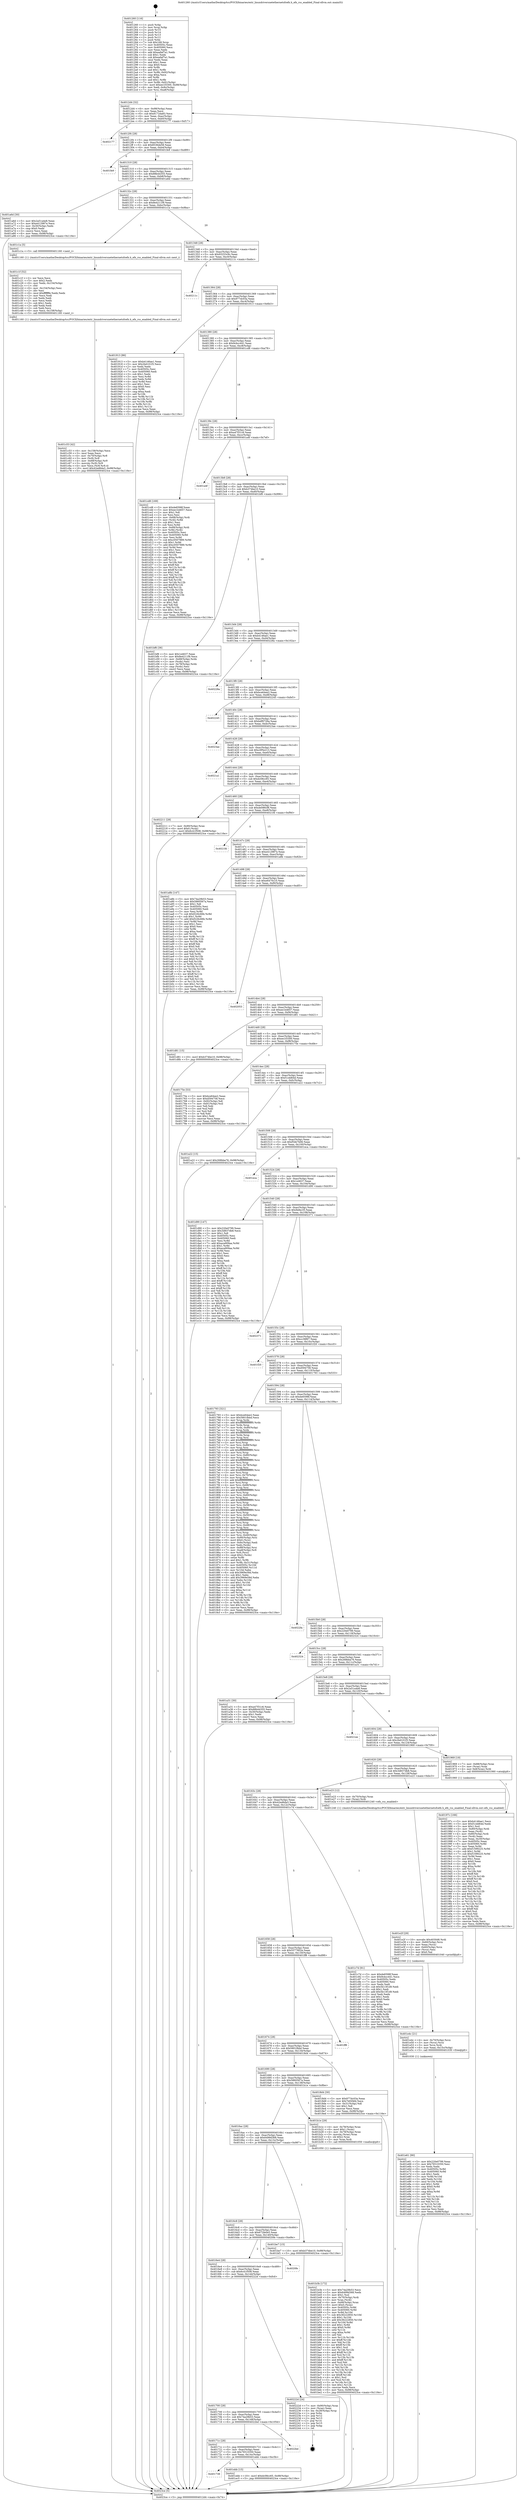 digraph "0x401260" {
  label = "0x401260 (/mnt/c/Users/mathe/Desktop/tcc/POCII/binaries/extr_linuxdriversnetethernetsfcefx.h_efx_rss_enabled_Final-ollvm.out::main(0))"
  labelloc = "t"
  node[shape=record]

  Entry [label="",width=0.3,height=0.3,shape=circle,fillcolor=black,style=filled]
  "0x4012d4" [label="{
     0x4012d4 [32]\l
     | [instrs]\l
     &nbsp;&nbsp;0x4012d4 \<+6\>: mov -0x98(%rbp),%eax\l
     &nbsp;&nbsp;0x4012da \<+2\>: mov %eax,%ecx\l
     &nbsp;&nbsp;0x4012dc \<+6\>: sub $0x8172da83,%ecx\l
     &nbsp;&nbsp;0x4012e2 \<+6\>: mov %eax,-0xac(%rbp)\l
     &nbsp;&nbsp;0x4012e8 \<+6\>: mov %ecx,-0xb0(%rbp)\l
     &nbsp;&nbsp;0x4012ee \<+6\>: je 0000000000402177 \<main+0xf17\>\l
  }"]
  "0x402177" [label="{
     0x402177\l
  }", style=dashed]
  "0x4012f4" [label="{
     0x4012f4 [28]\l
     | [instrs]\l
     &nbsp;&nbsp;0x4012f4 \<+5\>: jmp 00000000004012f9 \<main+0x99\>\l
     &nbsp;&nbsp;0x4012f9 \<+6\>: mov -0xac(%rbp),%eax\l
     &nbsp;&nbsp;0x4012ff \<+5\>: sub $0x8536de58,%eax\l
     &nbsp;&nbsp;0x401304 \<+6\>: mov %eax,-0xb4(%rbp)\l
     &nbsp;&nbsp;0x40130a \<+6\>: je 0000000000401fe9 \<main+0xd89\>\l
  }"]
  Exit [label="",width=0.3,height=0.3,shape=circle,fillcolor=black,style=filled,peripheries=2]
  "0x401fe9" [label="{
     0x401fe9\l
  }", style=dashed]
  "0x401310" [label="{
     0x401310 [28]\l
     | [instrs]\l
     &nbsp;&nbsp;0x401310 \<+5\>: jmp 0000000000401315 \<main+0xb5\>\l
     &nbsp;&nbsp;0x401315 \<+6\>: mov -0xac(%rbp),%eax\l
     &nbsp;&nbsp;0x40131b \<+5\>: sub $0x88b44355,%eax\l
     &nbsp;&nbsp;0x401320 \<+6\>: mov %eax,-0xb8(%rbp)\l
     &nbsp;&nbsp;0x401326 \<+6\>: je 0000000000401a6d \<main+0x80d\>\l
  }"]
  "0x401738" [label="{
     0x401738\l
  }", style=dashed]
  "0x401a6d" [label="{
     0x401a6d [30]\l
     | [instrs]\l
     &nbsp;&nbsp;0x401a6d \<+5\>: mov $0x2a51a4e8,%eax\l
     &nbsp;&nbsp;0x401a72 \<+5\>: mov $0xe412987e,%ecx\l
     &nbsp;&nbsp;0x401a77 \<+3\>: mov -0x30(%rbp),%edx\l
     &nbsp;&nbsp;0x401a7a \<+3\>: cmp $0x0,%edx\l
     &nbsp;&nbsp;0x401a7d \<+3\>: cmove %ecx,%eax\l
     &nbsp;&nbsp;0x401a80 \<+6\>: mov %eax,-0x98(%rbp)\l
     &nbsp;&nbsp;0x401a86 \<+5\>: jmp 00000000004023ce \<main+0x116e\>\l
  }"]
  "0x40132c" [label="{
     0x40132c [28]\l
     | [instrs]\l
     &nbsp;&nbsp;0x40132c \<+5\>: jmp 0000000000401331 \<main+0xd1\>\l
     &nbsp;&nbsp;0x401331 \<+6\>: mov -0xac(%rbp),%eax\l
     &nbsp;&nbsp;0x401337 \<+5\>: sub $0x8e4211f9,%eax\l
     &nbsp;&nbsp;0x40133c \<+6\>: mov %eax,-0xbc(%rbp)\l
     &nbsp;&nbsp;0x401342 \<+6\>: je 0000000000401c1a \<main+0x9ba\>\l
  }"]
  "0x401ebb" [label="{
     0x401ebb [15]\l
     | [instrs]\l
     &nbsp;&nbsp;0x401ebb \<+10\>: movl $0xdc08cc65,-0x98(%rbp)\l
     &nbsp;&nbsp;0x401ec5 \<+5\>: jmp 00000000004023ce \<main+0x116e\>\l
  }"]
  "0x401c1a" [label="{
     0x401c1a [5]\l
     | [instrs]\l
     &nbsp;&nbsp;0x401c1a \<+5\>: call 0000000000401160 \<next_i\>\l
     | [calls]\l
     &nbsp;&nbsp;0x401160 \{1\} (/mnt/c/Users/mathe/Desktop/tcc/POCII/binaries/extr_linuxdriversnetethernetsfcefx.h_efx_rss_enabled_Final-ollvm.out::next_i)\l
  }"]
  "0x401348" [label="{
     0x401348 [28]\l
     | [instrs]\l
     &nbsp;&nbsp;0x401348 \<+5\>: jmp 000000000040134d \<main+0xed\>\l
     &nbsp;&nbsp;0x40134d \<+6\>: mov -0xac(%rbp),%eax\l
     &nbsp;&nbsp;0x401353 \<+5\>: sub $0x93253c9c,%eax\l
     &nbsp;&nbsp;0x401358 \<+6\>: mov %eax,-0xc0(%rbp)\l
     &nbsp;&nbsp;0x40135e \<+6\>: je 000000000040211c \<main+0xebc\>\l
  }"]
  "0x40171c" [label="{
     0x40171c [28]\l
     | [instrs]\l
     &nbsp;&nbsp;0x40171c \<+5\>: jmp 0000000000401721 \<main+0x4c1\>\l
     &nbsp;&nbsp;0x401721 \<+6\>: mov -0xac(%rbp),%eax\l
     &nbsp;&nbsp;0x401727 \<+5\>: sub $0x76510350,%eax\l
     &nbsp;&nbsp;0x40172c \<+6\>: mov %eax,-0x14c(%rbp)\l
     &nbsp;&nbsp;0x401732 \<+6\>: je 0000000000401ebb \<main+0xc5b\>\l
  }"]
  "0x40211c" [label="{
     0x40211c\l
  }", style=dashed]
  "0x401364" [label="{
     0x401364 [28]\l
     | [instrs]\l
     &nbsp;&nbsp;0x401364 \<+5\>: jmp 0000000000401369 \<main+0x109\>\l
     &nbsp;&nbsp;0x401369 \<+6\>: mov -0xac(%rbp),%eax\l
     &nbsp;&nbsp;0x40136f \<+5\>: sub $0x977dc03a,%eax\l
     &nbsp;&nbsp;0x401374 \<+6\>: mov %eax,-0xc4(%rbp)\l
     &nbsp;&nbsp;0x40137a \<+6\>: je 0000000000401913 \<main+0x6b3\>\l
  }"]
  "0x4022bd" [label="{
     0x4022bd\l
  }", style=dashed]
  "0x401913" [label="{
     0x401913 [86]\l
     | [instrs]\l
     &nbsp;&nbsp;0x401913 \<+5\>: mov $0xb4146ae1,%eax\l
     &nbsp;&nbsp;0x401918 \<+5\>: mov $0x2bd101f3,%ecx\l
     &nbsp;&nbsp;0x40191d \<+2\>: xor %edx,%edx\l
     &nbsp;&nbsp;0x40191f \<+7\>: mov 0x40505c,%esi\l
     &nbsp;&nbsp;0x401926 \<+7\>: mov 0x405060,%edi\l
     &nbsp;&nbsp;0x40192d \<+3\>: sub $0x1,%edx\l
     &nbsp;&nbsp;0x401930 \<+3\>: mov %esi,%r8d\l
     &nbsp;&nbsp;0x401933 \<+3\>: add %edx,%r8d\l
     &nbsp;&nbsp;0x401936 \<+4\>: imul %r8d,%esi\l
     &nbsp;&nbsp;0x40193a \<+3\>: and $0x1,%esi\l
     &nbsp;&nbsp;0x40193d \<+3\>: cmp $0x0,%esi\l
     &nbsp;&nbsp;0x401940 \<+4\>: sete %r9b\l
     &nbsp;&nbsp;0x401944 \<+3\>: cmp $0xa,%edi\l
     &nbsp;&nbsp;0x401947 \<+4\>: setl %r10b\l
     &nbsp;&nbsp;0x40194b \<+3\>: mov %r9b,%r11b\l
     &nbsp;&nbsp;0x40194e \<+3\>: and %r10b,%r11b\l
     &nbsp;&nbsp;0x401951 \<+3\>: xor %r10b,%r9b\l
     &nbsp;&nbsp;0x401954 \<+3\>: or %r9b,%r11b\l
     &nbsp;&nbsp;0x401957 \<+4\>: test $0x1,%r11b\l
     &nbsp;&nbsp;0x40195b \<+3\>: cmovne %ecx,%eax\l
     &nbsp;&nbsp;0x40195e \<+6\>: mov %eax,-0x98(%rbp)\l
     &nbsp;&nbsp;0x401964 \<+5\>: jmp 00000000004023ce \<main+0x116e\>\l
  }"]
  "0x401380" [label="{
     0x401380 [28]\l
     | [instrs]\l
     &nbsp;&nbsp;0x401380 \<+5\>: jmp 0000000000401385 \<main+0x125\>\l
     &nbsp;&nbsp;0x401385 \<+6\>: mov -0xac(%rbp),%eax\l
     &nbsp;&nbsp;0x40138b \<+5\>: sub $0x9cbcc441,%eax\l
     &nbsp;&nbsp;0x401390 \<+6\>: mov %eax,-0xc8(%rbp)\l
     &nbsp;&nbsp;0x401396 \<+6\>: je 0000000000401cd8 \<main+0xa78\>\l
  }"]
  "0x401700" [label="{
     0x401700 [28]\l
     | [instrs]\l
     &nbsp;&nbsp;0x401700 \<+5\>: jmp 0000000000401705 \<main+0x4a5\>\l
     &nbsp;&nbsp;0x401705 \<+6\>: mov -0xac(%rbp),%eax\l
     &nbsp;&nbsp;0x40170b \<+5\>: sub $0x74a29b53,%eax\l
     &nbsp;&nbsp;0x401710 \<+6\>: mov %eax,-0x148(%rbp)\l
     &nbsp;&nbsp;0x401716 \<+6\>: je 00000000004022bd \<main+0x105d\>\l
  }"]
  "0x401cd8" [label="{
     0x401cd8 [169]\l
     | [instrs]\l
     &nbsp;&nbsp;0x401cd8 \<+5\>: mov $0xde6598f,%eax\l
     &nbsp;&nbsp;0x401cdd \<+5\>: mov $0xee1b4657,%ecx\l
     &nbsp;&nbsp;0x401ce2 \<+2\>: mov $0x1,%dl\l
     &nbsp;&nbsp;0x401ce4 \<+2\>: xor %esi,%esi\l
     &nbsp;&nbsp;0x401ce6 \<+4\>: mov -0x68(%rbp),%rdi\l
     &nbsp;&nbsp;0x401cea \<+3\>: mov (%rdi),%r8d\l
     &nbsp;&nbsp;0x401ced \<+3\>: sub $0x1,%esi\l
     &nbsp;&nbsp;0x401cf0 \<+3\>: sub %esi,%r8d\l
     &nbsp;&nbsp;0x401cf3 \<+4\>: mov -0x68(%rbp),%rdi\l
     &nbsp;&nbsp;0x401cf7 \<+3\>: mov %r8d,(%rdi)\l
     &nbsp;&nbsp;0x401cfa \<+7\>: mov 0x40505c,%esi\l
     &nbsp;&nbsp;0x401d01 \<+8\>: mov 0x405060,%r8d\l
     &nbsp;&nbsp;0x401d09 \<+3\>: mov %esi,%r9d\l
     &nbsp;&nbsp;0x401d0c \<+7\>: sub $0xc0507889,%r9d\l
     &nbsp;&nbsp;0x401d13 \<+4\>: sub $0x1,%r9d\l
     &nbsp;&nbsp;0x401d17 \<+7\>: add $0xc0507889,%r9d\l
     &nbsp;&nbsp;0x401d1e \<+4\>: imul %r9d,%esi\l
     &nbsp;&nbsp;0x401d22 \<+3\>: and $0x1,%esi\l
     &nbsp;&nbsp;0x401d25 \<+3\>: cmp $0x0,%esi\l
     &nbsp;&nbsp;0x401d28 \<+4\>: sete %r10b\l
     &nbsp;&nbsp;0x401d2c \<+4\>: cmp $0xa,%r8d\l
     &nbsp;&nbsp;0x401d30 \<+4\>: setl %r11b\l
     &nbsp;&nbsp;0x401d34 \<+3\>: mov %r10b,%bl\l
     &nbsp;&nbsp;0x401d37 \<+3\>: xor $0xff,%bl\l
     &nbsp;&nbsp;0x401d3a \<+3\>: mov %r11b,%r14b\l
     &nbsp;&nbsp;0x401d3d \<+4\>: xor $0xff,%r14b\l
     &nbsp;&nbsp;0x401d41 \<+3\>: xor $0x1,%dl\l
     &nbsp;&nbsp;0x401d44 \<+3\>: mov %bl,%r15b\l
     &nbsp;&nbsp;0x401d47 \<+4\>: and $0xff,%r15b\l
     &nbsp;&nbsp;0x401d4b \<+3\>: and %dl,%r10b\l
     &nbsp;&nbsp;0x401d4e \<+3\>: mov %r14b,%r12b\l
     &nbsp;&nbsp;0x401d51 \<+4\>: and $0xff,%r12b\l
     &nbsp;&nbsp;0x401d55 \<+3\>: and %dl,%r11b\l
     &nbsp;&nbsp;0x401d58 \<+3\>: or %r10b,%r15b\l
     &nbsp;&nbsp;0x401d5b \<+3\>: or %r11b,%r12b\l
     &nbsp;&nbsp;0x401d5e \<+3\>: xor %r12b,%r15b\l
     &nbsp;&nbsp;0x401d61 \<+3\>: or %r14b,%bl\l
     &nbsp;&nbsp;0x401d64 \<+3\>: xor $0xff,%bl\l
     &nbsp;&nbsp;0x401d67 \<+3\>: or $0x1,%dl\l
     &nbsp;&nbsp;0x401d6a \<+2\>: and %dl,%bl\l
     &nbsp;&nbsp;0x401d6c \<+3\>: or %bl,%r15b\l
     &nbsp;&nbsp;0x401d6f \<+4\>: test $0x1,%r15b\l
     &nbsp;&nbsp;0x401d73 \<+3\>: cmovne %ecx,%eax\l
     &nbsp;&nbsp;0x401d76 \<+6\>: mov %eax,-0x98(%rbp)\l
     &nbsp;&nbsp;0x401d7c \<+5\>: jmp 00000000004023ce \<main+0x116e\>\l
  }"]
  "0x40139c" [label="{
     0x40139c [28]\l
     | [instrs]\l
     &nbsp;&nbsp;0x40139c \<+5\>: jmp 00000000004013a1 \<main+0x141\>\l
     &nbsp;&nbsp;0x4013a1 \<+6\>: mov -0xac(%rbp),%eax\l
     &nbsp;&nbsp;0x4013a7 \<+5\>: sub $0xa47f31c6,%eax\l
     &nbsp;&nbsp;0x4013ac \<+6\>: mov %eax,-0xcc(%rbp)\l
     &nbsp;&nbsp;0x4013b2 \<+6\>: je 0000000000401a4f \<main+0x7ef\>\l
  }"]
  "0x40222d" [label="{
     0x40222d [24]\l
     | [instrs]\l
     &nbsp;&nbsp;0x40222d \<+7\>: mov -0x90(%rbp),%rax\l
     &nbsp;&nbsp;0x402234 \<+2\>: mov (%rax),%eax\l
     &nbsp;&nbsp;0x402236 \<+4\>: lea -0x28(%rbp),%rsp\l
     &nbsp;&nbsp;0x40223a \<+1\>: pop %rbx\l
     &nbsp;&nbsp;0x40223b \<+2\>: pop %r12\l
     &nbsp;&nbsp;0x40223d \<+2\>: pop %r13\l
     &nbsp;&nbsp;0x40223f \<+2\>: pop %r14\l
     &nbsp;&nbsp;0x402241 \<+2\>: pop %r15\l
     &nbsp;&nbsp;0x402243 \<+1\>: pop %rbp\l
     &nbsp;&nbsp;0x402244 \<+1\>: ret\l
  }"]
  "0x401a4f" [label="{
     0x401a4f\l
  }", style=dashed]
  "0x4013b8" [label="{
     0x4013b8 [28]\l
     | [instrs]\l
     &nbsp;&nbsp;0x4013b8 \<+5\>: jmp 00000000004013bd \<main+0x15d\>\l
     &nbsp;&nbsp;0x4013bd \<+6\>: mov -0xac(%rbp),%eax\l
     &nbsp;&nbsp;0x4013c3 \<+5\>: sub $0xb374be10,%eax\l
     &nbsp;&nbsp;0x4013c8 \<+6\>: mov %eax,-0xd0(%rbp)\l
     &nbsp;&nbsp;0x4013ce \<+6\>: je 0000000000401bf6 \<main+0x996\>\l
  }"]
  "0x4016e4" [label="{
     0x4016e4 [28]\l
     | [instrs]\l
     &nbsp;&nbsp;0x4016e4 \<+5\>: jmp 00000000004016e9 \<main+0x489\>\l
     &nbsp;&nbsp;0x4016e9 \<+6\>: mov -0xac(%rbp),%eax\l
     &nbsp;&nbsp;0x4016ef \<+5\>: sub $0x6c41f508,%eax\l
     &nbsp;&nbsp;0x4016f4 \<+6\>: mov %eax,-0x144(%rbp)\l
     &nbsp;&nbsp;0x4016fa \<+6\>: je 000000000040222d \<main+0xfcd\>\l
  }"]
  "0x401bf6" [label="{
     0x401bf6 [36]\l
     | [instrs]\l
     &nbsp;&nbsp;0x401bf6 \<+5\>: mov $0x1e4637,%eax\l
     &nbsp;&nbsp;0x401bfb \<+5\>: mov $0x8e4211f9,%ecx\l
     &nbsp;&nbsp;0x401c00 \<+4\>: mov -0x68(%rbp),%rdx\l
     &nbsp;&nbsp;0x401c04 \<+2\>: mov (%rdx),%esi\l
     &nbsp;&nbsp;0x401c06 \<+4\>: mov -0x78(%rbp),%rdx\l
     &nbsp;&nbsp;0x401c0a \<+2\>: cmp (%rdx),%esi\l
     &nbsp;&nbsp;0x401c0c \<+3\>: cmovl %ecx,%eax\l
     &nbsp;&nbsp;0x401c0f \<+6\>: mov %eax,-0x98(%rbp)\l
     &nbsp;&nbsp;0x401c15 \<+5\>: jmp 00000000004023ce \<main+0x116e\>\l
  }"]
  "0x4013d4" [label="{
     0x4013d4 [28]\l
     | [instrs]\l
     &nbsp;&nbsp;0x4013d4 \<+5\>: jmp 00000000004013d9 \<main+0x179\>\l
     &nbsp;&nbsp;0x4013d9 \<+6\>: mov -0xac(%rbp),%eax\l
     &nbsp;&nbsp;0x4013df \<+5\>: sub $0xb4146ae1,%eax\l
     &nbsp;&nbsp;0x4013e4 \<+6\>: mov %eax,-0xd4(%rbp)\l
     &nbsp;&nbsp;0x4013ea \<+6\>: je 000000000040228a \<main+0x102a\>\l
  }"]
  "0x4020fe" [label="{
     0x4020fe\l
  }", style=dashed]
  "0x40228a" [label="{
     0x40228a\l
  }", style=dashed]
  "0x4013f0" [label="{
     0x4013f0 [28]\l
     | [instrs]\l
     &nbsp;&nbsp;0x4013f0 \<+5\>: jmp 00000000004013f5 \<main+0x195\>\l
     &nbsp;&nbsp;0x4013f5 \<+6\>: mov -0xac(%rbp),%eax\l
     &nbsp;&nbsp;0x4013fb \<+5\>: sub $0xbce64ee2,%eax\l
     &nbsp;&nbsp;0x401400 \<+6\>: mov %eax,-0xd8(%rbp)\l
     &nbsp;&nbsp;0x401406 \<+6\>: je 0000000000402245 \<main+0xfe5\>\l
  }"]
  "0x401e61" [label="{
     0x401e61 [90]\l
     | [instrs]\l
     &nbsp;&nbsp;0x401e61 \<+5\>: mov $0x220e0799,%eax\l
     &nbsp;&nbsp;0x401e66 \<+5\>: mov $0x76510350,%esi\l
     &nbsp;&nbsp;0x401e6b \<+2\>: xor %edx,%edx\l
     &nbsp;&nbsp;0x401e6d \<+8\>: mov 0x40505c,%r8d\l
     &nbsp;&nbsp;0x401e75 \<+8\>: mov 0x405060,%r9d\l
     &nbsp;&nbsp;0x401e7d \<+3\>: sub $0x1,%edx\l
     &nbsp;&nbsp;0x401e80 \<+3\>: mov %r8d,%r10d\l
     &nbsp;&nbsp;0x401e83 \<+3\>: add %edx,%r10d\l
     &nbsp;&nbsp;0x401e86 \<+4\>: imul %r10d,%r8d\l
     &nbsp;&nbsp;0x401e8a \<+4\>: and $0x1,%r8d\l
     &nbsp;&nbsp;0x401e8e \<+4\>: cmp $0x0,%r8d\l
     &nbsp;&nbsp;0x401e92 \<+4\>: sete %r11b\l
     &nbsp;&nbsp;0x401e96 \<+4\>: cmp $0xa,%r9d\l
     &nbsp;&nbsp;0x401e9a \<+3\>: setl %bl\l
     &nbsp;&nbsp;0x401e9d \<+3\>: mov %r11b,%r14b\l
     &nbsp;&nbsp;0x401ea0 \<+3\>: and %bl,%r14b\l
     &nbsp;&nbsp;0x401ea3 \<+3\>: xor %bl,%r11b\l
     &nbsp;&nbsp;0x401ea6 \<+3\>: or %r11b,%r14b\l
     &nbsp;&nbsp;0x401ea9 \<+4\>: test $0x1,%r14b\l
     &nbsp;&nbsp;0x401ead \<+3\>: cmovne %esi,%eax\l
     &nbsp;&nbsp;0x401eb0 \<+6\>: mov %eax,-0x98(%rbp)\l
     &nbsp;&nbsp;0x401eb6 \<+5\>: jmp 00000000004023ce \<main+0x116e\>\l
  }"]
  "0x402245" [label="{
     0x402245\l
  }", style=dashed]
  "0x40140c" [label="{
     0x40140c [28]\l
     | [instrs]\l
     &nbsp;&nbsp;0x40140c \<+5\>: jmp 0000000000401411 \<main+0x1b1\>\l
     &nbsp;&nbsp;0x401411 \<+6\>: mov -0xac(%rbp),%eax\l
     &nbsp;&nbsp;0x401417 \<+5\>: sub $0xbdf9726a,%eax\l
     &nbsp;&nbsp;0x40141c \<+6\>: mov %eax,-0xdc(%rbp)\l
     &nbsp;&nbsp;0x401422 \<+6\>: je 00000000004023ae \<main+0x114e\>\l
  }"]
  "0x401e4c" [label="{
     0x401e4c [21]\l
     | [instrs]\l
     &nbsp;&nbsp;0x401e4c \<+4\>: mov -0x70(%rbp),%rcx\l
     &nbsp;&nbsp;0x401e50 \<+3\>: mov (%rcx),%rcx\l
     &nbsp;&nbsp;0x401e53 \<+3\>: mov %rcx,%rdi\l
     &nbsp;&nbsp;0x401e56 \<+6\>: mov %eax,-0x15c(%rbp)\l
     &nbsp;&nbsp;0x401e5c \<+5\>: call 0000000000401030 \<free@plt\>\l
     | [calls]\l
     &nbsp;&nbsp;0x401030 \{1\} (unknown)\l
  }"]
  "0x4023ae" [label="{
     0x4023ae\l
  }", style=dashed]
  "0x401428" [label="{
     0x401428 [28]\l
     | [instrs]\l
     &nbsp;&nbsp;0x401428 \<+5\>: jmp 000000000040142d \<main+0x1cd\>\l
     &nbsp;&nbsp;0x40142d \<+6\>: mov -0xac(%rbp),%eax\l
     &nbsp;&nbsp;0x401433 \<+5\>: sub $0xc0f5e213,%eax\l
     &nbsp;&nbsp;0x401438 \<+6\>: mov %eax,-0xe0(%rbp)\l
     &nbsp;&nbsp;0x40143e \<+6\>: je 00000000004021a1 \<main+0xf41\>\l
  }"]
  "0x401e2f" [label="{
     0x401e2f [29]\l
     | [instrs]\l
     &nbsp;&nbsp;0x401e2f \<+10\>: movabs $0x4030d6,%rdi\l
     &nbsp;&nbsp;0x401e39 \<+4\>: mov -0x60(%rbp),%rcx\l
     &nbsp;&nbsp;0x401e3d \<+2\>: mov %eax,(%rcx)\l
     &nbsp;&nbsp;0x401e3f \<+4\>: mov -0x60(%rbp),%rcx\l
     &nbsp;&nbsp;0x401e43 \<+2\>: mov (%rcx),%esi\l
     &nbsp;&nbsp;0x401e45 \<+2\>: mov $0x0,%al\l
     &nbsp;&nbsp;0x401e47 \<+5\>: call 0000000000401040 \<printf@plt\>\l
     | [calls]\l
     &nbsp;&nbsp;0x401040 \{1\} (unknown)\l
  }"]
  "0x4021a1" [label="{
     0x4021a1\l
  }", style=dashed]
  "0x401444" [label="{
     0x401444 [28]\l
     | [instrs]\l
     &nbsp;&nbsp;0x401444 \<+5\>: jmp 0000000000401449 \<main+0x1e9\>\l
     &nbsp;&nbsp;0x401449 \<+6\>: mov -0xac(%rbp),%eax\l
     &nbsp;&nbsp;0x40144f \<+5\>: sub $0xdc08cc65,%eax\l
     &nbsp;&nbsp;0x401454 \<+6\>: mov %eax,-0xe4(%rbp)\l
     &nbsp;&nbsp;0x40145a \<+6\>: je 0000000000402211 \<main+0xfb1\>\l
  }"]
  "0x401c53" [label="{
     0x401c53 [42]\l
     | [instrs]\l
     &nbsp;&nbsp;0x401c53 \<+6\>: mov -0x158(%rbp),%ecx\l
     &nbsp;&nbsp;0x401c59 \<+3\>: imul %eax,%ecx\l
     &nbsp;&nbsp;0x401c5c \<+4\>: mov -0x70(%rbp),%r8\l
     &nbsp;&nbsp;0x401c60 \<+3\>: mov (%r8),%r8\l
     &nbsp;&nbsp;0x401c63 \<+4\>: mov -0x68(%rbp),%r9\l
     &nbsp;&nbsp;0x401c67 \<+3\>: movslq (%r9),%r9\l
     &nbsp;&nbsp;0x401c6a \<+4\>: mov %ecx,(%r8,%r9,4)\l
     &nbsp;&nbsp;0x401c6e \<+10\>: movl $0x42ed6da3,-0x98(%rbp)\l
     &nbsp;&nbsp;0x401c78 \<+5\>: jmp 00000000004023ce \<main+0x116e\>\l
  }"]
  "0x402211" [label="{
     0x402211 [28]\l
     | [instrs]\l
     &nbsp;&nbsp;0x402211 \<+7\>: mov -0x90(%rbp),%rax\l
     &nbsp;&nbsp;0x402218 \<+6\>: movl $0x0,(%rax)\l
     &nbsp;&nbsp;0x40221e \<+10\>: movl $0x6c41f508,-0x98(%rbp)\l
     &nbsp;&nbsp;0x402228 \<+5\>: jmp 00000000004023ce \<main+0x116e\>\l
  }"]
  "0x401460" [label="{
     0x401460 [28]\l
     | [instrs]\l
     &nbsp;&nbsp;0x401460 \<+5\>: jmp 0000000000401465 \<main+0x205\>\l
     &nbsp;&nbsp;0x401465 \<+6\>: mov -0xac(%rbp),%eax\l
     &nbsp;&nbsp;0x40146b \<+5\>: sub $0xde086cf8,%eax\l
     &nbsp;&nbsp;0x401470 \<+6\>: mov %eax,-0xe8(%rbp)\l
     &nbsp;&nbsp;0x401476 \<+6\>: je 00000000004021fd \<main+0xf9d\>\l
  }"]
  "0x401c1f" [label="{
     0x401c1f [52]\l
     | [instrs]\l
     &nbsp;&nbsp;0x401c1f \<+2\>: xor %ecx,%ecx\l
     &nbsp;&nbsp;0x401c21 \<+5\>: mov $0x2,%edx\l
     &nbsp;&nbsp;0x401c26 \<+6\>: mov %edx,-0x154(%rbp)\l
     &nbsp;&nbsp;0x401c2c \<+1\>: cltd\l
     &nbsp;&nbsp;0x401c2d \<+6\>: mov -0x154(%rbp),%esi\l
     &nbsp;&nbsp;0x401c33 \<+2\>: idiv %esi\l
     &nbsp;&nbsp;0x401c35 \<+6\>: imul $0xfffffffe,%edx,%edx\l
     &nbsp;&nbsp;0x401c3b \<+2\>: mov %ecx,%edi\l
     &nbsp;&nbsp;0x401c3d \<+2\>: sub %edx,%edi\l
     &nbsp;&nbsp;0x401c3f \<+2\>: mov %ecx,%edx\l
     &nbsp;&nbsp;0x401c41 \<+3\>: sub $0x1,%edx\l
     &nbsp;&nbsp;0x401c44 \<+2\>: add %edx,%edi\l
     &nbsp;&nbsp;0x401c46 \<+2\>: sub %edi,%ecx\l
     &nbsp;&nbsp;0x401c48 \<+6\>: mov %ecx,-0x158(%rbp)\l
     &nbsp;&nbsp;0x401c4e \<+5\>: call 0000000000401160 \<next_i\>\l
     | [calls]\l
     &nbsp;&nbsp;0x401160 \{1\} (/mnt/c/Users/mathe/Desktop/tcc/POCII/binaries/extr_linuxdriversnetethernetsfcefx.h_efx_rss_enabled_Final-ollvm.out::next_i)\l
  }"]
  "0x4021fd" [label="{
     0x4021fd\l
  }", style=dashed]
  "0x40147c" [label="{
     0x40147c [28]\l
     | [instrs]\l
     &nbsp;&nbsp;0x40147c \<+5\>: jmp 0000000000401481 \<main+0x221\>\l
     &nbsp;&nbsp;0x401481 \<+6\>: mov -0xac(%rbp),%eax\l
     &nbsp;&nbsp;0x401487 \<+5\>: sub $0xe412987e,%eax\l
     &nbsp;&nbsp;0x40148c \<+6\>: mov %eax,-0xec(%rbp)\l
     &nbsp;&nbsp;0x401492 \<+6\>: je 0000000000401a8b \<main+0x82b\>\l
  }"]
  "0x4016c8" [label="{
     0x4016c8 [28]\l
     | [instrs]\l
     &nbsp;&nbsp;0x4016c8 \<+5\>: jmp 00000000004016cd \<main+0x46d\>\l
     &nbsp;&nbsp;0x4016cd \<+6\>: mov -0xac(%rbp),%eax\l
     &nbsp;&nbsp;0x4016d3 \<+5\>: sub $0x672fe0e5,%eax\l
     &nbsp;&nbsp;0x4016d8 \<+6\>: mov %eax,-0x140(%rbp)\l
     &nbsp;&nbsp;0x4016de \<+6\>: je 00000000004020fe \<main+0xe9e\>\l
  }"]
  "0x401a8b" [label="{
     0x401a8b [147]\l
     | [instrs]\l
     &nbsp;&nbsp;0x401a8b \<+5\>: mov $0x74a29b53,%eax\l
     &nbsp;&nbsp;0x401a90 \<+5\>: mov $0x5860567a,%ecx\l
     &nbsp;&nbsp;0x401a95 \<+2\>: mov $0x1,%dl\l
     &nbsp;&nbsp;0x401a97 \<+7\>: mov 0x40505c,%esi\l
     &nbsp;&nbsp;0x401a9e \<+7\>: mov 0x405060,%edi\l
     &nbsp;&nbsp;0x401aa5 \<+3\>: mov %esi,%r8d\l
     &nbsp;&nbsp;0x401aa8 \<+7\>: sub $0xf226c66b,%r8d\l
     &nbsp;&nbsp;0x401aaf \<+4\>: sub $0x1,%r8d\l
     &nbsp;&nbsp;0x401ab3 \<+7\>: add $0xf226c66b,%r8d\l
     &nbsp;&nbsp;0x401aba \<+4\>: imul %r8d,%esi\l
     &nbsp;&nbsp;0x401abe \<+3\>: and $0x1,%esi\l
     &nbsp;&nbsp;0x401ac1 \<+3\>: cmp $0x0,%esi\l
     &nbsp;&nbsp;0x401ac4 \<+4\>: sete %r9b\l
     &nbsp;&nbsp;0x401ac8 \<+3\>: cmp $0xa,%edi\l
     &nbsp;&nbsp;0x401acb \<+4\>: setl %r10b\l
     &nbsp;&nbsp;0x401acf \<+3\>: mov %r9b,%r11b\l
     &nbsp;&nbsp;0x401ad2 \<+4\>: xor $0xff,%r11b\l
     &nbsp;&nbsp;0x401ad6 \<+3\>: mov %r10b,%bl\l
     &nbsp;&nbsp;0x401ad9 \<+3\>: xor $0xff,%bl\l
     &nbsp;&nbsp;0x401adc \<+3\>: xor $0x0,%dl\l
     &nbsp;&nbsp;0x401adf \<+3\>: mov %r11b,%r14b\l
     &nbsp;&nbsp;0x401ae2 \<+4\>: and $0x0,%r14b\l
     &nbsp;&nbsp;0x401ae6 \<+3\>: and %dl,%r9b\l
     &nbsp;&nbsp;0x401ae9 \<+3\>: mov %bl,%r15b\l
     &nbsp;&nbsp;0x401aec \<+4\>: and $0x0,%r15b\l
     &nbsp;&nbsp;0x401af0 \<+3\>: and %dl,%r10b\l
     &nbsp;&nbsp;0x401af3 \<+3\>: or %r9b,%r14b\l
     &nbsp;&nbsp;0x401af6 \<+3\>: or %r10b,%r15b\l
     &nbsp;&nbsp;0x401af9 \<+3\>: xor %r15b,%r14b\l
     &nbsp;&nbsp;0x401afc \<+3\>: or %bl,%r11b\l
     &nbsp;&nbsp;0x401aff \<+4\>: xor $0xff,%r11b\l
     &nbsp;&nbsp;0x401b03 \<+3\>: or $0x0,%dl\l
     &nbsp;&nbsp;0x401b06 \<+3\>: and %dl,%r11b\l
     &nbsp;&nbsp;0x401b09 \<+3\>: or %r11b,%r14b\l
     &nbsp;&nbsp;0x401b0c \<+4\>: test $0x1,%r14b\l
     &nbsp;&nbsp;0x401b10 \<+3\>: cmovne %ecx,%eax\l
     &nbsp;&nbsp;0x401b13 \<+6\>: mov %eax,-0x98(%rbp)\l
     &nbsp;&nbsp;0x401b19 \<+5\>: jmp 00000000004023ce \<main+0x116e\>\l
  }"]
  "0x401498" [label="{
     0x401498 [28]\l
     | [instrs]\l
     &nbsp;&nbsp;0x401498 \<+5\>: jmp 000000000040149d \<main+0x23d\>\l
     &nbsp;&nbsp;0x40149d \<+6\>: mov -0xac(%rbp),%eax\l
     &nbsp;&nbsp;0x4014a3 \<+5\>: sub $0xe6470c10,%eax\l
     &nbsp;&nbsp;0x4014a8 \<+6\>: mov %eax,-0xf0(%rbp)\l
     &nbsp;&nbsp;0x4014ae \<+6\>: je 0000000000402053 \<main+0xdf3\>\l
  }"]
  "0x401be7" [label="{
     0x401be7 [15]\l
     | [instrs]\l
     &nbsp;&nbsp;0x401be7 \<+10\>: movl $0xb374be10,-0x98(%rbp)\l
     &nbsp;&nbsp;0x401bf1 \<+5\>: jmp 00000000004023ce \<main+0x116e\>\l
  }"]
  "0x402053" [label="{
     0x402053\l
  }", style=dashed]
  "0x4014b4" [label="{
     0x4014b4 [28]\l
     | [instrs]\l
     &nbsp;&nbsp;0x4014b4 \<+5\>: jmp 00000000004014b9 \<main+0x259\>\l
     &nbsp;&nbsp;0x4014b9 \<+6\>: mov -0xac(%rbp),%eax\l
     &nbsp;&nbsp;0x4014bf \<+5\>: sub $0xee1b4657,%eax\l
     &nbsp;&nbsp;0x4014c4 \<+6\>: mov %eax,-0xf4(%rbp)\l
     &nbsp;&nbsp;0x4014ca \<+6\>: je 0000000000401d81 \<main+0xb21\>\l
  }"]
  "0x401b3b" [label="{
     0x401b3b [172]\l
     | [instrs]\l
     &nbsp;&nbsp;0x401b3b \<+5\>: mov $0x74a29b53,%ecx\l
     &nbsp;&nbsp;0x401b40 \<+5\>: mov $0x6499d368,%edx\l
     &nbsp;&nbsp;0x401b45 \<+3\>: mov $0x1,%sil\l
     &nbsp;&nbsp;0x401b48 \<+4\>: mov -0x70(%rbp),%rdi\l
     &nbsp;&nbsp;0x401b4c \<+3\>: mov %rax,(%rdi)\l
     &nbsp;&nbsp;0x401b4f \<+4\>: mov -0x68(%rbp),%rax\l
     &nbsp;&nbsp;0x401b53 \<+6\>: movl $0x0,(%rax)\l
     &nbsp;&nbsp;0x401b59 \<+8\>: mov 0x40505c,%r8d\l
     &nbsp;&nbsp;0x401b61 \<+8\>: mov 0x405060,%r9d\l
     &nbsp;&nbsp;0x401b69 \<+3\>: mov %r8d,%r10d\l
     &nbsp;&nbsp;0x401b6c \<+7\>: sub $0x36222850,%r10d\l
     &nbsp;&nbsp;0x401b73 \<+4\>: sub $0x1,%r10d\l
     &nbsp;&nbsp;0x401b77 \<+7\>: add $0x36222850,%r10d\l
     &nbsp;&nbsp;0x401b7e \<+4\>: imul %r10d,%r8d\l
     &nbsp;&nbsp;0x401b82 \<+4\>: and $0x1,%r8d\l
     &nbsp;&nbsp;0x401b86 \<+4\>: cmp $0x0,%r8d\l
     &nbsp;&nbsp;0x401b8a \<+4\>: sete %r11b\l
     &nbsp;&nbsp;0x401b8e \<+4\>: cmp $0xa,%r9d\l
     &nbsp;&nbsp;0x401b92 \<+3\>: setl %bl\l
     &nbsp;&nbsp;0x401b95 \<+3\>: mov %r11b,%r14b\l
     &nbsp;&nbsp;0x401b98 \<+4\>: xor $0xff,%r14b\l
     &nbsp;&nbsp;0x401b9c \<+3\>: mov %bl,%r15b\l
     &nbsp;&nbsp;0x401b9f \<+4\>: xor $0xff,%r15b\l
     &nbsp;&nbsp;0x401ba3 \<+4\>: xor $0x1,%sil\l
     &nbsp;&nbsp;0x401ba7 \<+3\>: mov %r14b,%r12b\l
     &nbsp;&nbsp;0x401baa \<+4\>: and $0xff,%r12b\l
     &nbsp;&nbsp;0x401bae \<+3\>: and %sil,%r11b\l
     &nbsp;&nbsp;0x401bb1 \<+3\>: mov %r15b,%r13b\l
     &nbsp;&nbsp;0x401bb4 \<+4\>: and $0xff,%r13b\l
     &nbsp;&nbsp;0x401bb8 \<+3\>: and %sil,%bl\l
     &nbsp;&nbsp;0x401bbb \<+3\>: or %r11b,%r12b\l
     &nbsp;&nbsp;0x401bbe \<+3\>: or %bl,%r13b\l
     &nbsp;&nbsp;0x401bc1 \<+3\>: xor %r13b,%r12b\l
     &nbsp;&nbsp;0x401bc4 \<+3\>: or %r15b,%r14b\l
     &nbsp;&nbsp;0x401bc7 \<+4\>: xor $0xff,%r14b\l
     &nbsp;&nbsp;0x401bcb \<+4\>: or $0x1,%sil\l
     &nbsp;&nbsp;0x401bcf \<+3\>: and %sil,%r14b\l
     &nbsp;&nbsp;0x401bd2 \<+3\>: or %r14b,%r12b\l
     &nbsp;&nbsp;0x401bd5 \<+4\>: test $0x1,%r12b\l
     &nbsp;&nbsp;0x401bd9 \<+3\>: cmovne %edx,%ecx\l
     &nbsp;&nbsp;0x401bdc \<+6\>: mov %ecx,-0x98(%rbp)\l
     &nbsp;&nbsp;0x401be2 \<+5\>: jmp 00000000004023ce \<main+0x116e\>\l
  }"]
  "0x401d81" [label="{
     0x401d81 [15]\l
     | [instrs]\l
     &nbsp;&nbsp;0x401d81 \<+10\>: movl $0xb374be10,-0x98(%rbp)\l
     &nbsp;&nbsp;0x401d8b \<+5\>: jmp 00000000004023ce \<main+0x116e\>\l
  }"]
  "0x4014d0" [label="{
     0x4014d0 [28]\l
     | [instrs]\l
     &nbsp;&nbsp;0x4014d0 \<+5\>: jmp 00000000004014d5 \<main+0x275\>\l
     &nbsp;&nbsp;0x4014d5 \<+6\>: mov -0xac(%rbp),%eax\l
     &nbsp;&nbsp;0x4014db \<+5\>: sub $0xee1f3300,%eax\l
     &nbsp;&nbsp;0x4014e0 \<+6\>: mov %eax,-0xf8(%rbp)\l
     &nbsp;&nbsp;0x4014e6 \<+6\>: je 000000000040175e \<main+0x4fe\>\l
  }"]
  "0x4016ac" [label="{
     0x4016ac [28]\l
     | [instrs]\l
     &nbsp;&nbsp;0x4016ac \<+5\>: jmp 00000000004016b1 \<main+0x451\>\l
     &nbsp;&nbsp;0x4016b1 \<+6\>: mov -0xac(%rbp),%eax\l
     &nbsp;&nbsp;0x4016b7 \<+5\>: sub $0x6499d368,%eax\l
     &nbsp;&nbsp;0x4016bc \<+6\>: mov %eax,-0x13c(%rbp)\l
     &nbsp;&nbsp;0x4016c2 \<+6\>: je 0000000000401be7 \<main+0x987\>\l
  }"]
  "0x40175e" [label="{
     0x40175e [53]\l
     | [instrs]\l
     &nbsp;&nbsp;0x40175e \<+5\>: mov $0xbce64ee2,%eax\l
     &nbsp;&nbsp;0x401763 \<+5\>: mov $0xd594758,%ecx\l
     &nbsp;&nbsp;0x401768 \<+6\>: mov -0x92(%rbp),%dl\l
     &nbsp;&nbsp;0x40176e \<+7\>: mov -0x91(%rbp),%sil\l
     &nbsp;&nbsp;0x401775 \<+3\>: mov %dl,%dil\l
     &nbsp;&nbsp;0x401778 \<+3\>: and %sil,%dil\l
     &nbsp;&nbsp;0x40177b \<+3\>: xor %sil,%dl\l
     &nbsp;&nbsp;0x40177e \<+3\>: or %dl,%dil\l
     &nbsp;&nbsp;0x401781 \<+4\>: test $0x1,%dil\l
     &nbsp;&nbsp;0x401785 \<+3\>: cmovne %ecx,%eax\l
     &nbsp;&nbsp;0x401788 \<+6\>: mov %eax,-0x98(%rbp)\l
     &nbsp;&nbsp;0x40178e \<+5\>: jmp 00000000004023ce \<main+0x116e\>\l
  }"]
  "0x4014ec" [label="{
     0x4014ec [28]\l
     | [instrs]\l
     &nbsp;&nbsp;0x4014ec \<+5\>: jmp 00000000004014f1 \<main+0x291\>\l
     &nbsp;&nbsp;0x4014f1 \<+6\>: mov -0xac(%rbp),%eax\l
     &nbsp;&nbsp;0x4014f7 \<+5\>: sub $0xf1cdd64d,%eax\l
     &nbsp;&nbsp;0x4014fc \<+6\>: mov %eax,-0xfc(%rbp)\l
     &nbsp;&nbsp;0x401502 \<+6\>: je 0000000000401a22 \<main+0x7c2\>\l
  }"]
  "0x4023ce" [label="{
     0x4023ce [5]\l
     | [instrs]\l
     &nbsp;&nbsp;0x4023ce \<+5\>: jmp 00000000004012d4 \<main+0x74\>\l
  }"]
  "0x401260" [label="{
     0x401260 [116]\l
     | [instrs]\l
     &nbsp;&nbsp;0x401260 \<+1\>: push %rbp\l
     &nbsp;&nbsp;0x401261 \<+3\>: mov %rsp,%rbp\l
     &nbsp;&nbsp;0x401264 \<+2\>: push %r15\l
     &nbsp;&nbsp;0x401266 \<+2\>: push %r14\l
     &nbsp;&nbsp;0x401268 \<+2\>: push %r13\l
     &nbsp;&nbsp;0x40126a \<+2\>: push %r12\l
     &nbsp;&nbsp;0x40126c \<+1\>: push %rbx\l
     &nbsp;&nbsp;0x40126d \<+7\>: sub $0x168,%rsp\l
     &nbsp;&nbsp;0x401274 \<+7\>: mov 0x40505c,%eax\l
     &nbsp;&nbsp;0x40127b \<+7\>: mov 0x405060,%ecx\l
     &nbsp;&nbsp;0x401282 \<+2\>: mov %eax,%edx\l
     &nbsp;&nbsp;0x401284 \<+6\>: add $0xeafaf7a1,%edx\l
     &nbsp;&nbsp;0x40128a \<+3\>: sub $0x1,%edx\l
     &nbsp;&nbsp;0x40128d \<+6\>: sub $0xeafaf7a1,%edx\l
     &nbsp;&nbsp;0x401293 \<+3\>: imul %edx,%eax\l
     &nbsp;&nbsp;0x401296 \<+3\>: and $0x1,%eax\l
     &nbsp;&nbsp;0x401299 \<+3\>: cmp $0x0,%eax\l
     &nbsp;&nbsp;0x40129c \<+4\>: sete %r8b\l
     &nbsp;&nbsp;0x4012a0 \<+4\>: and $0x1,%r8b\l
     &nbsp;&nbsp;0x4012a4 \<+7\>: mov %r8b,-0x92(%rbp)\l
     &nbsp;&nbsp;0x4012ab \<+3\>: cmp $0xa,%ecx\l
     &nbsp;&nbsp;0x4012ae \<+4\>: setl %r8b\l
     &nbsp;&nbsp;0x4012b2 \<+4\>: and $0x1,%r8b\l
     &nbsp;&nbsp;0x4012b6 \<+7\>: mov %r8b,-0x91(%rbp)\l
     &nbsp;&nbsp;0x4012bd \<+10\>: movl $0xee1f3300,-0x98(%rbp)\l
     &nbsp;&nbsp;0x4012c7 \<+6\>: mov %edi,-0x9c(%rbp)\l
     &nbsp;&nbsp;0x4012cd \<+7\>: mov %rsi,-0xa8(%rbp)\l
  }"]
  "0x401b1e" [label="{
     0x401b1e [29]\l
     | [instrs]\l
     &nbsp;&nbsp;0x401b1e \<+4\>: mov -0x78(%rbp),%rax\l
     &nbsp;&nbsp;0x401b22 \<+6\>: movl $0x1,(%rax)\l
     &nbsp;&nbsp;0x401b28 \<+4\>: mov -0x78(%rbp),%rax\l
     &nbsp;&nbsp;0x401b2c \<+3\>: movslq (%rax),%rax\l
     &nbsp;&nbsp;0x401b2f \<+4\>: shl $0x2,%rax\l
     &nbsp;&nbsp;0x401b33 \<+3\>: mov %rax,%rdi\l
     &nbsp;&nbsp;0x401b36 \<+5\>: call 0000000000401050 \<malloc@plt\>\l
     | [calls]\l
     &nbsp;&nbsp;0x401050 \{1\} (unknown)\l
  }"]
  "0x401a22" [label="{
     0x401a22 [15]\l
     | [instrs]\l
     &nbsp;&nbsp;0x401a22 \<+10\>: movl $0x268bba76,-0x98(%rbp)\l
     &nbsp;&nbsp;0x401a2c \<+5\>: jmp 00000000004023ce \<main+0x116e\>\l
  }"]
  "0x401508" [label="{
     0x401508 [28]\l
     | [instrs]\l
     &nbsp;&nbsp;0x401508 \<+5\>: jmp 000000000040150d \<main+0x2ad\>\l
     &nbsp;&nbsp;0x40150d \<+6\>: mov -0xac(%rbp),%eax\l
     &nbsp;&nbsp;0x401513 \<+5\>: sub $0xf54b7b06,%eax\l
     &nbsp;&nbsp;0x401518 \<+6\>: mov %eax,-0x100(%rbp)\l
     &nbsp;&nbsp;0x40151e \<+6\>: je 0000000000401eca \<main+0xc6a\>\l
  }"]
  "0x40197c" [label="{
     0x40197c [166]\l
     | [instrs]\l
     &nbsp;&nbsp;0x40197c \<+5\>: mov $0xb4146ae1,%ecx\l
     &nbsp;&nbsp;0x401981 \<+5\>: mov $0xf1cdd64d,%edx\l
     &nbsp;&nbsp;0x401986 \<+3\>: mov $0x1,%sil\l
     &nbsp;&nbsp;0x401989 \<+4\>: mov -0x80(%rbp),%rdi\l
     &nbsp;&nbsp;0x40198d \<+2\>: mov %eax,(%rdi)\l
     &nbsp;&nbsp;0x40198f \<+4\>: mov -0x80(%rbp),%rdi\l
     &nbsp;&nbsp;0x401993 \<+2\>: mov (%rdi),%eax\l
     &nbsp;&nbsp;0x401995 \<+3\>: mov %eax,-0x30(%rbp)\l
     &nbsp;&nbsp;0x401998 \<+7\>: mov 0x40505c,%eax\l
     &nbsp;&nbsp;0x40199f \<+8\>: mov 0x405060,%r8d\l
     &nbsp;&nbsp;0x4019a7 \<+3\>: mov %eax,%r9d\l
     &nbsp;&nbsp;0x4019aa \<+7\>: add $0xf1599225,%r9d\l
     &nbsp;&nbsp;0x4019b1 \<+4\>: sub $0x1,%r9d\l
     &nbsp;&nbsp;0x4019b5 \<+7\>: sub $0xf1599225,%r9d\l
     &nbsp;&nbsp;0x4019bc \<+4\>: imul %r9d,%eax\l
     &nbsp;&nbsp;0x4019c0 \<+3\>: and $0x1,%eax\l
     &nbsp;&nbsp;0x4019c3 \<+3\>: cmp $0x0,%eax\l
     &nbsp;&nbsp;0x4019c6 \<+4\>: sete %r10b\l
     &nbsp;&nbsp;0x4019ca \<+4\>: cmp $0xa,%r8d\l
     &nbsp;&nbsp;0x4019ce \<+4\>: setl %r11b\l
     &nbsp;&nbsp;0x4019d2 \<+3\>: mov %r10b,%bl\l
     &nbsp;&nbsp;0x4019d5 \<+3\>: xor $0xff,%bl\l
     &nbsp;&nbsp;0x4019d8 \<+3\>: mov %r11b,%r14b\l
     &nbsp;&nbsp;0x4019db \<+4\>: xor $0xff,%r14b\l
     &nbsp;&nbsp;0x4019df \<+4\>: xor $0x0,%sil\l
     &nbsp;&nbsp;0x4019e3 \<+3\>: mov %bl,%r15b\l
     &nbsp;&nbsp;0x4019e6 \<+4\>: and $0x0,%r15b\l
     &nbsp;&nbsp;0x4019ea \<+3\>: and %sil,%r10b\l
     &nbsp;&nbsp;0x4019ed \<+3\>: mov %r14b,%r12b\l
     &nbsp;&nbsp;0x4019f0 \<+4\>: and $0x0,%r12b\l
     &nbsp;&nbsp;0x4019f4 \<+3\>: and %sil,%r11b\l
     &nbsp;&nbsp;0x4019f7 \<+3\>: or %r10b,%r15b\l
     &nbsp;&nbsp;0x4019fa \<+3\>: or %r11b,%r12b\l
     &nbsp;&nbsp;0x4019fd \<+3\>: xor %r12b,%r15b\l
     &nbsp;&nbsp;0x401a00 \<+3\>: or %r14b,%bl\l
     &nbsp;&nbsp;0x401a03 \<+3\>: xor $0xff,%bl\l
     &nbsp;&nbsp;0x401a06 \<+4\>: or $0x0,%sil\l
     &nbsp;&nbsp;0x401a0a \<+3\>: and %sil,%bl\l
     &nbsp;&nbsp;0x401a0d \<+3\>: or %bl,%r15b\l
     &nbsp;&nbsp;0x401a10 \<+4\>: test $0x1,%r15b\l
     &nbsp;&nbsp;0x401a14 \<+3\>: cmovne %edx,%ecx\l
     &nbsp;&nbsp;0x401a17 \<+6\>: mov %ecx,-0x98(%rbp)\l
     &nbsp;&nbsp;0x401a1d \<+5\>: jmp 00000000004023ce \<main+0x116e\>\l
  }"]
  "0x401eca" [label="{
     0x401eca\l
  }", style=dashed]
  "0x401524" [label="{
     0x401524 [28]\l
     | [instrs]\l
     &nbsp;&nbsp;0x401524 \<+5\>: jmp 0000000000401529 \<main+0x2c9\>\l
     &nbsp;&nbsp;0x401529 \<+6\>: mov -0xac(%rbp),%eax\l
     &nbsp;&nbsp;0x40152f \<+5\>: sub $0x1e4637,%eax\l
     &nbsp;&nbsp;0x401534 \<+6\>: mov %eax,-0x104(%rbp)\l
     &nbsp;&nbsp;0x40153a \<+6\>: je 0000000000401d90 \<main+0xb30\>\l
  }"]
  "0x401690" [label="{
     0x401690 [28]\l
     | [instrs]\l
     &nbsp;&nbsp;0x401690 \<+5\>: jmp 0000000000401695 \<main+0x435\>\l
     &nbsp;&nbsp;0x401695 \<+6\>: mov -0xac(%rbp),%eax\l
     &nbsp;&nbsp;0x40169b \<+5\>: sub $0x5860567a,%eax\l
     &nbsp;&nbsp;0x4016a0 \<+6\>: mov %eax,-0x138(%rbp)\l
     &nbsp;&nbsp;0x4016a6 \<+6\>: je 0000000000401b1e \<main+0x8be\>\l
  }"]
  "0x401d90" [label="{
     0x401d90 [147]\l
     | [instrs]\l
     &nbsp;&nbsp;0x401d90 \<+5\>: mov $0x220e0799,%eax\l
     &nbsp;&nbsp;0x401d95 \<+5\>: mov $0x3d837db8,%ecx\l
     &nbsp;&nbsp;0x401d9a \<+2\>: mov $0x1,%dl\l
     &nbsp;&nbsp;0x401d9c \<+7\>: mov 0x40505c,%esi\l
     &nbsp;&nbsp;0x401da3 \<+7\>: mov 0x405060,%edi\l
     &nbsp;&nbsp;0x401daa \<+3\>: mov %esi,%r8d\l
     &nbsp;&nbsp;0x401dad \<+7\>: add $0xaca909aa,%r8d\l
     &nbsp;&nbsp;0x401db4 \<+4\>: sub $0x1,%r8d\l
     &nbsp;&nbsp;0x401db8 \<+7\>: sub $0xaca909aa,%r8d\l
     &nbsp;&nbsp;0x401dbf \<+4\>: imul %r8d,%esi\l
     &nbsp;&nbsp;0x401dc3 \<+3\>: and $0x1,%esi\l
     &nbsp;&nbsp;0x401dc6 \<+3\>: cmp $0x0,%esi\l
     &nbsp;&nbsp;0x401dc9 \<+4\>: sete %r9b\l
     &nbsp;&nbsp;0x401dcd \<+3\>: cmp $0xa,%edi\l
     &nbsp;&nbsp;0x401dd0 \<+4\>: setl %r10b\l
     &nbsp;&nbsp;0x401dd4 \<+3\>: mov %r9b,%r11b\l
     &nbsp;&nbsp;0x401dd7 \<+4\>: xor $0xff,%r11b\l
     &nbsp;&nbsp;0x401ddb \<+3\>: mov %r10b,%bl\l
     &nbsp;&nbsp;0x401dde \<+3\>: xor $0xff,%bl\l
     &nbsp;&nbsp;0x401de1 \<+3\>: xor $0x1,%dl\l
     &nbsp;&nbsp;0x401de4 \<+3\>: mov %r11b,%r14b\l
     &nbsp;&nbsp;0x401de7 \<+4\>: and $0xff,%r14b\l
     &nbsp;&nbsp;0x401deb \<+3\>: and %dl,%r9b\l
     &nbsp;&nbsp;0x401dee \<+3\>: mov %bl,%r15b\l
     &nbsp;&nbsp;0x401df1 \<+4\>: and $0xff,%r15b\l
     &nbsp;&nbsp;0x401df5 \<+3\>: and %dl,%r10b\l
     &nbsp;&nbsp;0x401df8 \<+3\>: or %r9b,%r14b\l
     &nbsp;&nbsp;0x401dfb \<+3\>: or %r10b,%r15b\l
     &nbsp;&nbsp;0x401dfe \<+3\>: xor %r15b,%r14b\l
     &nbsp;&nbsp;0x401e01 \<+3\>: or %bl,%r11b\l
     &nbsp;&nbsp;0x401e04 \<+4\>: xor $0xff,%r11b\l
     &nbsp;&nbsp;0x401e08 \<+3\>: or $0x1,%dl\l
     &nbsp;&nbsp;0x401e0b \<+3\>: and %dl,%r11b\l
     &nbsp;&nbsp;0x401e0e \<+3\>: or %r11b,%r14b\l
     &nbsp;&nbsp;0x401e11 \<+4\>: test $0x1,%r14b\l
     &nbsp;&nbsp;0x401e15 \<+3\>: cmovne %ecx,%eax\l
     &nbsp;&nbsp;0x401e18 \<+6\>: mov %eax,-0x98(%rbp)\l
     &nbsp;&nbsp;0x401e1e \<+5\>: jmp 00000000004023ce \<main+0x116e\>\l
  }"]
  "0x401540" [label="{
     0x401540 [28]\l
     | [instrs]\l
     &nbsp;&nbsp;0x401540 \<+5\>: jmp 0000000000401545 \<main+0x2e5\>\l
     &nbsp;&nbsp;0x401545 \<+6\>: mov -0xac(%rbp),%eax\l
     &nbsp;&nbsp;0x40154b \<+5\>: sub $0x9efec35,%eax\l
     &nbsp;&nbsp;0x401550 \<+6\>: mov %eax,-0x108(%rbp)\l
     &nbsp;&nbsp;0x401556 \<+6\>: je 0000000000402371 \<main+0x1111\>\l
  }"]
  "0x4018d4" [label="{
     0x4018d4 [30]\l
     | [instrs]\l
     &nbsp;&nbsp;0x4018d4 \<+5\>: mov $0x977dc03a,%eax\l
     &nbsp;&nbsp;0x4018d9 \<+5\>: mov $0x7bf2f4fd,%ecx\l
     &nbsp;&nbsp;0x4018de \<+3\>: mov -0x31(%rbp),%dl\l
     &nbsp;&nbsp;0x4018e1 \<+3\>: test $0x1,%dl\l
     &nbsp;&nbsp;0x4018e4 \<+3\>: cmovne %ecx,%eax\l
     &nbsp;&nbsp;0x4018e7 \<+6\>: mov %eax,-0x98(%rbp)\l
     &nbsp;&nbsp;0x4018ed \<+5\>: jmp 00000000004023ce \<main+0x116e\>\l
  }"]
  "0x402371" [label="{
     0x402371\l
  }", style=dashed]
  "0x40155c" [label="{
     0x40155c [28]\l
     | [instrs]\l
     &nbsp;&nbsp;0x40155c \<+5\>: jmp 0000000000401561 \<main+0x301\>\l
     &nbsp;&nbsp;0x401561 \<+6\>: mov -0xac(%rbp),%eax\l
     &nbsp;&nbsp;0x401567 \<+5\>: sub $0xcc38f67,%eax\l
     &nbsp;&nbsp;0x40156c \<+6\>: mov %eax,-0x10c(%rbp)\l
     &nbsp;&nbsp;0x401572 \<+6\>: je 0000000000401f20 \<main+0xcc0\>\l
  }"]
  "0x401674" [label="{
     0x401674 [28]\l
     | [instrs]\l
     &nbsp;&nbsp;0x401674 \<+5\>: jmp 0000000000401679 \<main+0x419\>\l
     &nbsp;&nbsp;0x401679 \<+6\>: mov -0xac(%rbp),%eax\l
     &nbsp;&nbsp;0x40167f \<+5\>: sub $0x5801fbbd,%eax\l
     &nbsp;&nbsp;0x401684 \<+6\>: mov %eax,-0x134(%rbp)\l
     &nbsp;&nbsp;0x40168a \<+6\>: je 00000000004018d4 \<main+0x674\>\l
  }"]
  "0x401f20" [label="{
     0x401f20\l
  }", style=dashed]
  "0x401578" [label="{
     0x401578 [28]\l
     | [instrs]\l
     &nbsp;&nbsp;0x401578 \<+5\>: jmp 000000000040157d \<main+0x31d\>\l
     &nbsp;&nbsp;0x40157d \<+6\>: mov -0xac(%rbp),%eax\l
     &nbsp;&nbsp;0x401583 \<+5\>: sub $0xd594758,%eax\l
     &nbsp;&nbsp;0x401588 \<+6\>: mov %eax,-0x110(%rbp)\l
     &nbsp;&nbsp;0x40158e \<+6\>: je 0000000000401793 \<main+0x533\>\l
  }"]
  "0x401ff8" [label="{
     0x401ff8\l
  }", style=dashed]
  "0x401793" [label="{
     0x401793 [321]\l
     | [instrs]\l
     &nbsp;&nbsp;0x401793 \<+5\>: mov $0xbce64ee2,%eax\l
     &nbsp;&nbsp;0x401798 \<+5\>: mov $0x5801fbbd,%ecx\l
     &nbsp;&nbsp;0x40179d \<+3\>: mov %rsp,%rdx\l
     &nbsp;&nbsp;0x4017a0 \<+4\>: add $0xfffffffffffffff0,%rdx\l
     &nbsp;&nbsp;0x4017a4 \<+3\>: mov %rdx,%rsp\l
     &nbsp;&nbsp;0x4017a7 \<+7\>: mov %rdx,-0x90(%rbp)\l
     &nbsp;&nbsp;0x4017ae \<+3\>: mov %rsp,%rdx\l
     &nbsp;&nbsp;0x4017b1 \<+4\>: add $0xfffffffffffffff0,%rdx\l
     &nbsp;&nbsp;0x4017b5 \<+3\>: mov %rdx,%rsp\l
     &nbsp;&nbsp;0x4017b8 \<+3\>: mov %rsp,%rsi\l
     &nbsp;&nbsp;0x4017bb \<+4\>: add $0xfffffffffffffff0,%rsi\l
     &nbsp;&nbsp;0x4017bf \<+3\>: mov %rsi,%rsp\l
     &nbsp;&nbsp;0x4017c2 \<+7\>: mov %rsi,-0x88(%rbp)\l
     &nbsp;&nbsp;0x4017c9 \<+3\>: mov %rsp,%rsi\l
     &nbsp;&nbsp;0x4017cc \<+4\>: add $0xfffffffffffffff0,%rsi\l
     &nbsp;&nbsp;0x4017d0 \<+3\>: mov %rsi,%rsp\l
     &nbsp;&nbsp;0x4017d3 \<+4\>: mov %rsi,-0x80(%rbp)\l
     &nbsp;&nbsp;0x4017d7 \<+3\>: mov %rsp,%rsi\l
     &nbsp;&nbsp;0x4017da \<+4\>: add $0xfffffffffffffff0,%rsi\l
     &nbsp;&nbsp;0x4017de \<+3\>: mov %rsi,%rsp\l
     &nbsp;&nbsp;0x4017e1 \<+4\>: mov %rsi,-0x78(%rbp)\l
     &nbsp;&nbsp;0x4017e5 \<+3\>: mov %rsp,%rsi\l
     &nbsp;&nbsp;0x4017e8 \<+4\>: add $0xfffffffffffffff0,%rsi\l
     &nbsp;&nbsp;0x4017ec \<+3\>: mov %rsi,%rsp\l
     &nbsp;&nbsp;0x4017ef \<+4\>: mov %rsi,-0x70(%rbp)\l
     &nbsp;&nbsp;0x4017f3 \<+3\>: mov %rsp,%rsi\l
     &nbsp;&nbsp;0x4017f6 \<+4\>: add $0xfffffffffffffff0,%rsi\l
     &nbsp;&nbsp;0x4017fa \<+3\>: mov %rsi,%rsp\l
     &nbsp;&nbsp;0x4017fd \<+4\>: mov %rsi,-0x68(%rbp)\l
     &nbsp;&nbsp;0x401801 \<+3\>: mov %rsp,%rsi\l
     &nbsp;&nbsp;0x401804 \<+4\>: add $0xfffffffffffffff0,%rsi\l
     &nbsp;&nbsp;0x401808 \<+3\>: mov %rsi,%rsp\l
     &nbsp;&nbsp;0x40180b \<+4\>: mov %rsi,-0x60(%rbp)\l
     &nbsp;&nbsp;0x40180f \<+3\>: mov %rsp,%rsi\l
     &nbsp;&nbsp;0x401812 \<+4\>: add $0xfffffffffffffff0,%rsi\l
     &nbsp;&nbsp;0x401816 \<+3\>: mov %rsi,%rsp\l
     &nbsp;&nbsp;0x401819 \<+4\>: mov %rsi,-0x58(%rbp)\l
     &nbsp;&nbsp;0x40181d \<+3\>: mov %rsp,%rsi\l
     &nbsp;&nbsp;0x401820 \<+4\>: add $0xfffffffffffffff0,%rsi\l
     &nbsp;&nbsp;0x401824 \<+3\>: mov %rsi,%rsp\l
     &nbsp;&nbsp;0x401827 \<+4\>: mov %rsi,-0x50(%rbp)\l
     &nbsp;&nbsp;0x40182b \<+3\>: mov %rsp,%rsi\l
     &nbsp;&nbsp;0x40182e \<+4\>: add $0xfffffffffffffff0,%rsi\l
     &nbsp;&nbsp;0x401832 \<+3\>: mov %rsi,%rsp\l
     &nbsp;&nbsp;0x401835 \<+4\>: mov %rsi,-0x48(%rbp)\l
     &nbsp;&nbsp;0x401839 \<+3\>: mov %rsp,%rsi\l
     &nbsp;&nbsp;0x40183c \<+4\>: add $0xfffffffffffffff0,%rsi\l
     &nbsp;&nbsp;0x401840 \<+3\>: mov %rsi,%rsp\l
     &nbsp;&nbsp;0x401843 \<+4\>: mov %rsi,-0x40(%rbp)\l
     &nbsp;&nbsp;0x401847 \<+7\>: mov -0x90(%rbp),%rsi\l
     &nbsp;&nbsp;0x40184e \<+6\>: movl $0x0,(%rsi)\l
     &nbsp;&nbsp;0x401854 \<+6\>: mov -0x9c(%rbp),%edi\l
     &nbsp;&nbsp;0x40185a \<+2\>: mov %edi,(%rdx)\l
     &nbsp;&nbsp;0x40185c \<+7\>: mov -0x88(%rbp),%rsi\l
     &nbsp;&nbsp;0x401863 \<+7\>: mov -0xa8(%rbp),%r8\l
     &nbsp;&nbsp;0x40186a \<+3\>: mov %r8,(%rsi)\l
     &nbsp;&nbsp;0x40186d \<+3\>: cmpl $0x2,(%rdx)\l
     &nbsp;&nbsp;0x401870 \<+4\>: setne %r9b\l
     &nbsp;&nbsp;0x401874 \<+4\>: and $0x1,%r9b\l
     &nbsp;&nbsp;0x401878 \<+4\>: mov %r9b,-0x31(%rbp)\l
     &nbsp;&nbsp;0x40187c \<+8\>: mov 0x40505c,%r10d\l
     &nbsp;&nbsp;0x401884 \<+8\>: mov 0x405060,%r11d\l
     &nbsp;&nbsp;0x40188c \<+3\>: mov %r10d,%ebx\l
     &nbsp;&nbsp;0x40188f \<+6\>: sub $0x3969e58d,%ebx\l
     &nbsp;&nbsp;0x401895 \<+3\>: sub $0x1,%ebx\l
     &nbsp;&nbsp;0x401898 \<+6\>: add $0x3969e58d,%ebx\l
     &nbsp;&nbsp;0x40189e \<+4\>: imul %ebx,%r10d\l
     &nbsp;&nbsp;0x4018a2 \<+4\>: and $0x1,%r10d\l
     &nbsp;&nbsp;0x4018a6 \<+4\>: cmp $0x0,%r10d\l
     &nbsp;&nbsp;0x4018aa \<+4\>: sete %r9b\l
     &nbsp;&nbsp;0x4018ae \<+4\>: cmp $0xa,%r11d\l
     &nbsp;&nbsp;0x4018b2 \<+4\>: setl %r14b\l
     &nbsp;&nbsp;0x4018b6 \<+3\>: mov %r9b,%r15b\l
     &nbsp;&nbsp;0x4018b9 \<+3\>: and %r14b,%r15b\l
     &nbsp;&nbsp;0x4018bc \<+3\>: xor %r14b,%r9b\l
     &nbsp;&nbsp;0x4018bf \<+3\>: or %r9b,%r15b\l
     &nbsp;&nbsp;0x4018c2 \<+4\>: test $0x1,%r15b\l
     &nbsp;&nbsp;0x4018c6 \<+3\>: cmovne %ecx,%eax\l
     &nbsp;&nbsp;0x4018c9 \<+6\>: mov %eax,-0x98(%rbp)\l
     &nbsp;&nbsp;0x4018cf \<+5\>: jmp 00000000004023ce \<main+0x116e\>\l
  }"]
  "0x401594" [label="{
     0x401594 [28]\l
     | [instrs]\l
     &nbsp;&nbsp;0x401594 \<+5\>: jmp 0000000000401599 \<main+0x339\>\l
     &nbsp;&nbsp;0x401599 \<+6\>: mov -0xac(%rbp),%eax\l
     &nbsp;&nbsp;0x40159f \<+5\>: sub $0xde6598f,%eax\l
     &nbsp;&nbsp;0x4015a4 \<+6\>: mov %eax,-0x114(%rbp)\l
     &nbsp;&nbsp;0x4015aa \<+6\>: je 00000000004022fa \<main+0x109a\>\l
  }"]
  "0x401658" [label="{
     0x401658 [28]\l
     | [instrs]\l
     &nbsp;&nbsp;0x401658 \<+5\>: jmp 000000000040165d \<main+0x3fd\>\l
     &nbsp;&nbsp;0x40165d \<+6\>: mov -0xac(%rbp),%eax\l
     &nbsp;&nbsp;0x401663 \<+5\>: sub $0x5577802e,%eax\l
     &nbsp;&nbsp;0x401668 \<+6\>: mov %eax,-0x130(%rbp)\l
     &nbsp;&nbsp;0x40166e \<+6\>: je 0000000000401ff8 \<main+0xd98\>\l
  }"]
  "0x401c7d" [label="{
     0x401c7d [91]\l
     | [instrs]\l
     &nbsp;&nbsp;0x401c7d \<+5\>: mov $0xde6598f,%eax\l
     &nbsp;&nbsp;0x401c82 \<+5\>: mov $0x9cbcc441,%ecx\l
     &nbsp;&nbsp;0x401c87 \<+7\>: mov 0x40505c,%edx\l
     &nbsp;&nbsp;0x401c8e \<+7\>: mov 0x405060,%esi\l
     &nbsp;&nbsp;0x401c95 \<+2\>: mov %edx,%edi\l
     &nbsp;&nbsp;0x401c97 \<+6\>: sub $0x5b13f1d9,%edi\l
     &nbsp;&nbsp;0x401c9d \<+3\>: sub $0x1,%edi\l
     &nbsp;&nbsp;0x401ca0 \<+6\>: add $0x5b13f1d9,%edi\l
     &nbsp;&nbsp;0x401ca6 \<+3\>: imul %edi,%edx\l
     &nbsp;&nbsp;0x401ca9 \<+3\>: and $0x1,%edx\l
     &nbsp;&nbsp;0x401cac \<+3\>: cmp $0x0,%edx\l
     &nbsp;&nbsp;0x401caf \<+4\>: sete %r8b\l
     &nbsp;&nbsp;0x401cb3 \<+3\>: cmp $0xa,%esi\l
     &nbsp;&nbsp;0x401cb6 \<+4\>: setl %r9b\l
     &nbsp;&nbsp;0x401cba \<+3\>: mov %r8b,%r10b\l
     &nbsp;&nbsp;0x401cbd \<+3\>: and %r9b,%r10b\l
     &nbsp;&nbsp;0x401cc0 \<+3\>: xor %r9b,%r8b\l
     &nbsp;&nbsp;0x401cc3 \<+3\>: or %r8b,%r10b\l
     &nbsp;&nbsp;0x401cc6 \<+4\>: test $0x1,%r10b\l
     &nbsp;&nbsp;0x401cca \<+3\>: cmovne %ecx,%eax\l
     &nbsp;&nbsp;0x401ccd \<+6\>: mov %eax,-0x98(%rbp)\l
     &nbsp;&nbsp;0x401cd3 \<+5\>: jmp 00000000004023ce \<main+0x116e\>\l
  }"]
  "0x4022fa" [label="{
     0x4022fa\l
  }", style=dashed]
  "0x4015b0" [label="{
     0x4015b0 [28]\l
     | [instrs]\l
     &nbsp;&nbsp;0x4015b0 \<+5\>: jmp 00000000004015b5 \<main+0x355\>\l
     &nbsp;&nbsp;0x4015b5 \<+6\>: mov -0xac(%rbp),%eax\l
     &nbsp;&nbsp;0x4015bb \<+5\>: sub $0x220e0799,%eax\l
     &nbsp;&nbsp;0x4015c0 \<+6\>: mov %eax,-0x118(%rbp)\l
     &nbsp;&nbsp;0x4015c6 \<+6\>: je 0000000000402324 \<main+0x10c4\>\l
  }"]
  "0x40163c" [label="{
     0x40163c [28]\l
     | [instrs]\l
     &nbsp;&nbsp;0x40163c \<+5\>: jmp 0000000000401641 \<main+0x3e1\>\l
     &nbsp;&nbsp;0x401641 \<+6\>: mov -0xac(%rbp),%eax\l
     &nbsp;&nbsp;0x401647 \<+5\>: sub $0x42ed6da3,%eax\l
     &nbsp;&nbsp;0x40164c \<+6\>: mov %eax,-0x12c(%rbp)\l
     &nbsp;&nbsp;0x401652 \<+6\>: je 0000000000401c7d \<main+0xa1d\>\l
  }"]
  "0x402324" [label="{
     0x402324\l
  }", style=dashed]
  "0x4015cc" [label="{
     0x4015cc [28]\l
     | [instrs]\l
     &nbsp;&nbsp;0x4015cc \<+5\>: jmp 00000000004015d1 \<main+0x371\>\l
     &nbsp;&nbsp;0x4015d1 \<+6\>: mov -0xac(%rbp),%eax\l
     &nbsp;&nbsp;0x4015d7 \<+5\>: sub $0x268bba76,%eax\l
     &nbsp;&nbsp;0x4015dc \<+6\>: mov %eax,-0x11c(%rbp)\l
     &nbsp;&nbsp;0x4015e2 \<+6\>: je 0000000000401a31 \<main+0x7d1\>\l
  }"]
  "0x401e23" [label="{
     0x401e23 [12]\l
     | [instrs]\l
     &nbsp;&nbsp;0x401e23 \<+4\>: mov -0x70(%rbp),%rax\l
     &nbsp;&nbsp;0x401e27 \<+3\>: mov (%rax),%rdi\l
     &nbsp;&nbsp;0x401e2a \<+5\>: call 0000000000401240 \<efx_rss_enabled\>\l
     | [calls]\l
     &nbsp;&nbsp;0x401240 \{1\} (/mnt/c/Users/mathe/Desktop/tcc/POCII/binaries/extr_linuxdriversnetethernetsfcefx.h_efx_rss_enabled_Final-ollvm.out::efx_rss_enabled)\l
  }"]
  "0x401a31" [label="{
     0x401a31 [30]\l
     | [instrs]\l
     &nbsp;&nbsp;0x401a31 \<+5\>: mov $0xa47f31c6,%eax\l
     &nbsp;&nbsp;0x401a36 \<+5\>: mov $0x88b44355,%ecx\l
     &nbsp;&nbsp;0x401a3b \<+3\>: mov -0x30(%rbp),%edx\l
     &nbsp;&nbsp;0x401a3e \<+3\>: cmp $0x1,%edx\l
     &nbsp;&nbsp;0x401a41 \<+3\>: cmovl %ecx,%eax\l
     &nbsp;&nbsp;0x401a44 \<+6\>: mov %eax,-0x98(%rbp)\l
     &nbsp;&nbsp;0x401a4a \<+5\>: jmp 00000000004023ce \<main+0x116e\>\l
  }"]
  "0x4015e8" [label="{
     0x4015e8 [28]\l
     | [instrs]\l
     &nbsp;&nbsp;0x4015e8 \<+5\>: jmp 00000000004015ed \<main+0x38d\>\l
     &nbsp;&nbsp;0x4015ed \<+6\>: mov -0xac(%rbp),%eax\l
     &nbsp;&nbsp;0x4015f3 \<+5\>: sub $0x2a51a4e8,%eax\l
     &nbsp;&nbsp;0x4015f8 \<+6\>: mov %eax,-0x120(%rbp)\l
     &nbsp;&nbsp;0x4015fe \<+6\>: je 00000000004021ee \<main+0xf8e\>\l
  }"]
  "0x401620" [label="{
     0x401620 [28]\l
     | [instrs]\l
     &nbsp;&nbsp;0x401620 \<+5\>: jmp 0000000000401625 \<main+0x3c5\>\l
     &nbsp;&nbsp;0x401625 \<+6\>: mov -0xac(%rbp),%eax\l
     &nbsp;&nbsp;0x40162b \<+5\>: sub $0x3d837db8,%eax\l
     &nbsp;&nbsp;0x401630 \<+6\>: mov %eax,-0x128(%rbp)\l
     &nbsp;&nbsp;0x401636 \<+6\>: je 0000000000401e23 \<main+0xbc3\>\l
  }"]
  "0x4021ee" [label="{
     0x4021ee\l
  }", style=dashed]
  "0x401604" [label="{
     0x401604 [28]\l
     | [instrs]\l
     &nbsp;&nbsp;0x401604 \<+5\>: jmp 0000000000401609 \<main+0x3a9\>\l
     &nbsp;&nbsp;0x401609 \<+6\>: mov -0xac(%rbp),%eax\l
     &nbsp;&nbsp;0x40160f \<+5\>: sub $0x2bd101f3,%eax\l
     &nbsp;&nbsp;0x401614 \<+6\>: mov %eax,-0x124(%rbp)\l
     &nbsp;&nbsp;0x40161a \<+6\>: je 0000000000401969 \<main+0x709\>\l
  }"]
  "0x401969" [label="{
     0x401969 [19]\l
     | [instrs]\l
     &nbsp;&nbsp;0x401969 \<+7\>: mov -0x88(%rbp),%rax\l
     &nbsp;&nbsp;0x401970 \<+3\>: mov (%rax),%rax\l
     &nbsp;&nbsp;0x401973 \<+4\>: mov 0x8(%rax),%rdi\l
     &nbsp;&nbsp;0x401977 \<+5\>: call 0000000000401060 \<atoi@plt\>\l
     | [calls]\l
     &nbsp;&nbsp;0x401060 \{1\} (unknown)\l
  }"]
  Entry -> "0x401260" [label=" 1"]
  "0x4012d4" -> "0x402177" [label=" 0"]
  "0x4012d4" -> "0x4012f4" [label=" 22"]
  "0x40222d" -> Exit [label=" 1"]
  "0x4012f4" -> "0x401fe9" [label=" 0"]
  "0x4012f4" -> "0x401310" [label=" 22"]
  "0x402211" -> "0x4023ce" [label=" 1"]
  "0x401310" -> "0x401a6d" [label=" 1"]
  "0x401310" -> "0x40132c" [label=" 21"]
  "0x401ebb" -> "0x4023ce" [label=" 1"]
  "0x40132c" -> "0x401c1a" [label=" 1"]
  "0x40132c" -> "0x401348" [label=" 20"]
  "0x40171c" -> "0x401738" [label=" 0"]
  "0x401348" -> "0x40211c" [label=" 0"]
  "0x401348" -> "0x401364" [label=" 20"]
  "0x40171c" -> "0x401ebb" [label=" 1"]
  "0x401364" -> "0x401913" [label=" 1"]
  "0x401364" -> "0x401380" [label=" 19"]
  "0x401700" -> "0x40171c" [label=" 1"]
  "0x401380" -> "0x401cd8" [label=" 1"]
  "0x401380" -> "0x40139c" [label=" 18"]
  "0x401700" -> "0x4022bd" [label=" 0"]
  "0x40139c" -> "0x401a4f" [label=" 0"]
  "0x40139c" -> "0x4013b8" [label=" 18"]
  "0x4016e4" -> "0x401700" [label=" 1"]
  "0x4013b8" -> "0x401bf6" [label=" 2"]
  "0x4013b8" -> "0x4013d4" [label=" 16"]
  "0x4016e4" -> "0x40222d" [label=" 1"]
  "0x4013d4" -> "0x40228a" [label=" 0"]
  "0x4013d4" -> "0x4013f0" [label=" 16"]
  "0x4016c8" -> "0x4016e4" [label=" 2"]
  "0x4013f0" -> "0x402245" [label=" 0"]
  "0x4013f0" -> "0x40140c" [label=" 16"]
  "0x4016c8" -> "0x4020fe" [label=" 0"]
  "0x40140c" -> "0x4023ae" [label=" 0"]
  "0x40140c" -> "0x401428" [label=" 16"]
  "0x401e61" -> "0x4023ce" [label=" 1"]
  "0x401428" -> "0x4021a1" [label=" 0"]
  "0x401428" -> "0x401444" [label=" 16"]
  "0x401e4c" -> "0x401e61" [label=" 1"]
  "0x401444" -> "0x402211" [label=" 1"]
  "0x401444" -> "0x401460" [label=" 15"]
  "0x401e2f" -> "0x401e4c" [label=" 1"]
  "0x401460" -> "0x4021fd" [label=" 0"]
  "0x401460" -> "0x40147c" [label=" 15"]
  "0x401e23" -> "0x401e2f" [label=" 1"]
  "0x40147c" -> "0x401a8b" [label=" 1"]
  "0x40147c" -> "0x401498" [label=" 14"]
  "0x401d90" -> "0x4023ce" [label=" 1"]
  "0x401498" -> "0x402053" [label=" 0"]
  "0x401498" -> "0x4014b4" [label=" 14"]
  "0x401d81" -> "0x4023ce" [label=" 1"]
  "0x4014b4" -> "0x401d81" [label=" 1"]
  "0x4014b4" -> "0x4014d0" [label=" 13"]
  "0x401c7d" -> "0x4023ce" [label=" 1"]
  "0x4014d0" -> "0x40175e" [label=" 1"]
  "0x4014d0" -> "0x4014ec" [label=" 12"]
  "0x40175e" -> "0x4023ce" [label=" 1"]
  "0x401260" -> "0x4012d4" [label=" 1"]
  "0x4023ce" -> "0x4012d4" [label=" 21"]
  "0x401c53" -> "0x4023ce" [label=" 1"]
  "0x4014ec" -> "0x401a22" [label=" 1"]
  "0x4014ec" -> "0x401508" [label=" 11"]
  "0x401c1f" -> "0x401c53" [label=" 1"]
  "0x401508" -> "0x401eca" [label=" 0"]
  "0x401508" -> "0x401524" [label=" 11"]
  "0x401bf6" -> "0x4023ce" [label=" 2"]
  "0x401524" -> "0x401d90" [label=" 1"]
  "0x401524" -> "0x401540" [label=" 10"]
  "0x401be7" -> "0x4023ce" [label=" 1"]
  "0x401540" -> "0x402371" [label=" 0"]
  "0x401540" -> "0x40155c" [label=" 10"]
  "0x4016ac" -> "0x4016c8" [label=" 2"]
  "0x40155c" -> "0x401f20" [label=" 0"]
  "0x40155c" -> "0x401578" [label=" 10"]
  "0x401cd8" -> "0x4023ce" [label=" 1"]
  "0x401578" -> "0x401793" [label=" 1"]
  "0x401578" -> "0x401594" [label=" 9"]
  "0x401b3b" -> "0x4023ce" [label=" 1"]
  "0x401793" -> "0x4023ce" [label=" 1"]
  "0x401690" -> "0x4016ac" [label=" 3"]
  "0x401594" -> "0x4022fa" [label=" 0"]
  "0x401594" -> "0x4015b0" [label=" 9"]
  "0x401690" -> "0x401b1e" [label=" 1"]
  "0x4015b0" -> "0x402324" [label=" 0"]
  "0x4015b0" -> "0x4015cc" [label=" 9"]
  "0x401a8b" -> "0x4023ce" [label=" 1"]
  "0x4015cc" -> "0x401a31" [label=" 1"]
  "0x4015cc" -> "0x4015e8" [label=" 8"]
  "0x401a6d" -> "0x4023ce" [label=" 1"]
  "0x4015e8" -> "0x4021ee" [label=" 0"]
  "0x4015e8" -> "0x401604" [label=" 8"]
  "0x401a22" -> "0x4023ce" [label=" 1"]
  "0x401604" -> "0x401969" [label=" 1"]
  "0x401604" -> "0x401620" [label=" 7"]
  "0x401a31" -> "0x4023ce" [label=" 1"]
  "0x401620" -> "0x401e23" [label=" 1"]
  "0x401620" -> "0x40163c" [label=" 6"]
  "0x401c1a" -> "0x401c1f" [label=" 1"]
  "0x40163c" -> "0x401c7d" [label=" 1"]
  "0x40163c" -> "0x401658" [label=" 5"]
  "0x401b1e" -> "0x401b3b" [label=" 1"]
  "0x401658" -> "0x401ff8" [label=" 0"]
  "0x401658" -> "0x401674" [label=" 5"]
  "0x4016ac" -> "0x401be7" [label=" 1"]
  "0x401674" -> "0x4018d4" [label=" 1"]
  "0x401674" -> "0x401690" [label=" 4"]
  "0x4018d4" -> "0x4023ce" [label=" 1"]
  "0x401913" -> "0x4023ce" [label=" 1"]
  "0x401969" -> "0x40197c" [label=" 1"]
  "0x40197c" -> "0x4023ce" [label=" 1"]
}
